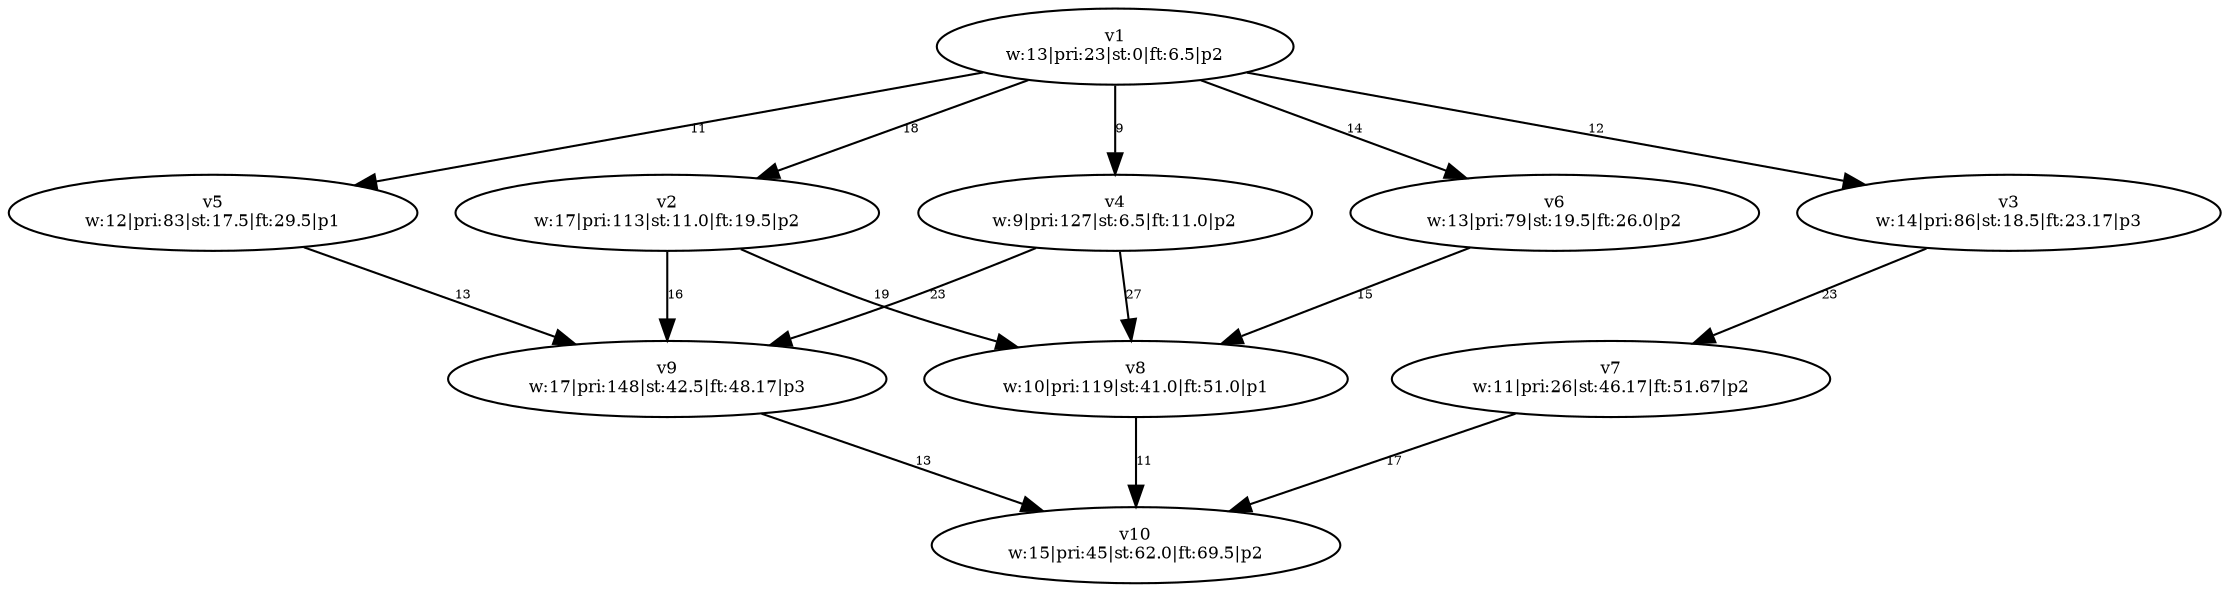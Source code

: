 digraph {
	v1 [label="v1
w:13|pri:23|st:0|ft:6.5|p2" fontsize=8.0]
	v4 [label="v4
w:9|pri:127|st:6.5|ft:11.0|p2" fontsize=8.0]
	v2 [label="v2
w:17|pri:113|st:11.0|ft:19.5|p2" fontsize=8.0]
	v3 [label="v3
w:14|pri:86|st:18.5|ft:23.17|p3" fontsize=8.0]
	v5 [label="v5
w:12|pri:83|st:17.5|ft:29.5|p1" fontsize=8.0]
	v6 [label="v6
w:13|pri:79|st:19.5|ft:26.0|p2" fontsize=8.0]
	v9 [label="v9
w:17|pri:148|st:42.5|ft:48.17|p3" fontsize=8.0]
	v8 [label="v8
w:10|pri:119|st:41.0|ft:51.0|p1" fontsize=8.0]
	v7 [label="v7
w:11|pri:26|st:46.17|ft:51.67|p2" fontsize=8.0]
	v10 [label="v10
w:15|pri:45|st:62.0|ft:69.5|p2" fontsize=8.0]
	v1 -> v2 [label=18 constraint=true fontsize=6.0]
	v1 -> v3 [label=12 constraint=true fontsize=6.0]
	v1 -> v4 [label=9 constraint=true fontsize=6.0]
	v1 -> v5 [label=11 constraint=true fontsize=6.0]
	v1 -> v6 [label=14 constraint=true fontsize=6.0]
	v2 -> v8 [label=19 constraint=true fontsize=6.0]
	v2 -> v9 [label=16 constraint=true fontsize=6.0]
	v3 -> v7 [label=23 constraint=true fontsize=6.0]
	v4 -> v8 [label=27 constraint=true fontsize=6.0]
	v4 -> v9 [label=23 constraint=true fontsize=6.0]
	v5 -> v9 [label=13 constraint=true fontsize=6.0]
	v6 -> v8 [label=15 constraint=true fontsize=6.0]
	v7 -> v10 [label=17 constraint=true fontsize=6.0]
	v8 -> v10 [label=11 constraint=true fontsize=6.0]
	v9 -> v10 [label=13 constraint=true fontsize=6.0]
}
